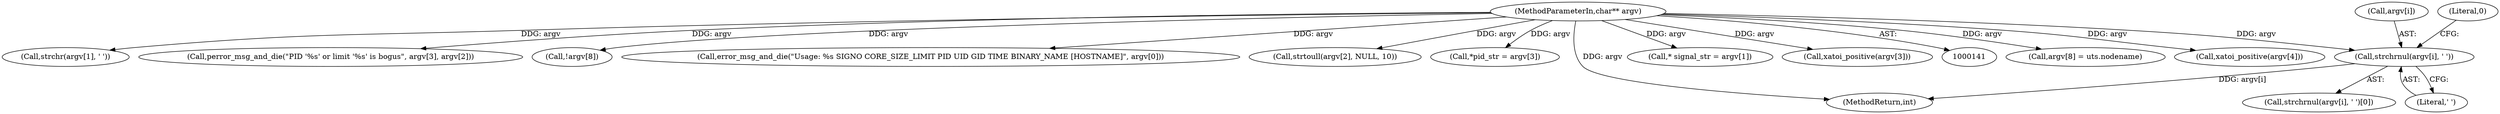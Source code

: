 digraph "0_abrt_80408e9e24a1c10f85fd969e1853e0f192157f92_0@API" {
"1000195" [label="(Call,strchrnul(argv[i], ' '))"];
"1000143" [label="(MethodParameterIn,char** argv)"];
"1000143" [label="(MethodParameterIn,char** argv)"];
"1000196" [label="(Call,argv[i])"];
"1000353" [label="(Call,argv[8] = uts.nodename)"];
"1000309" [label="(Call,xatoi_positive(argv[4]))"];
"1000200" [label="(Literal,0)"];
"1000176" [label="(Call,strchr(argv[1], ' '))"];
"1000199" [label="(Literal,' ')"];
"1000320" [label="(Call,perror_msg_and_die(\"PID '%s' or limit '%s' is bogus\", argv[3], argv[2]))"];
"1000345" [label="(Call,!argv[8])"];
"1000194" [label="(Call,strchrnul(argv[i], ' ')[0])"];
"1000170" [label="(Call,error_msg_and_die(\"Usage: %s SIGNO CORE_SIZE_LIMIT PID UID GID TIME BINARY_NAME [HOSTNAME]\", argv[0]))"];
"1000269" [label="(Call,strtoull(argv[2], NULL, 10))"];
"1000294" [label="(Call,*pid_str = argv[3])"];
"1000195" [label="(Call,strchrnul(argv[i], ' '))"];
"1001168" [label="(MethodReturn,int)"];
"1000256" [label="(Call,* signal_str = argv[1])"];
"1000302" [label="(Call,xatoi_positive(argv[3]))"];
"1000195" -> "1000194"  [label="AST: "];
"1000195" -> "1000199"  [label="CFG: "];
"1000196" -> "1000195"  [label="AST: "];
"1000199" -> "1000195"  [label="AST: "];
"1000200" -> "1000195"  [label="CFG: "];
"1000195" -> "1001168"  [label="DDG: argv[i]"];
"1000143" -> "1000195"  [label="DDG: argv"];
"1000143" -> "1000141"  [label="AST: "];
"1000143" -> "1001168"  [label="DDG: argv"];
"1000143" -> "1000170"  [label="DDG: argv"];
"1000143" -> "1000176"  [label="DDG: argv"];
"1000143" -> "1000256"  [label="DDG: argv"];
"1000143" -> "1000269"  [label="DDG: argv"];
"1000143" -> "1000294"  [label="DDG: argv"];
"1000143" -> "1000302"  [label="DDG: argv"];
"1000143" -> "1000309"  [label="DDG: argv"];
"1000143" -> "1000320"  [label="DDG: argv"];
"1000143" -> "1000345"  [label="DDG: argv"];
"1000143" -> "1000353"  [label="DDG: argv"];
}
